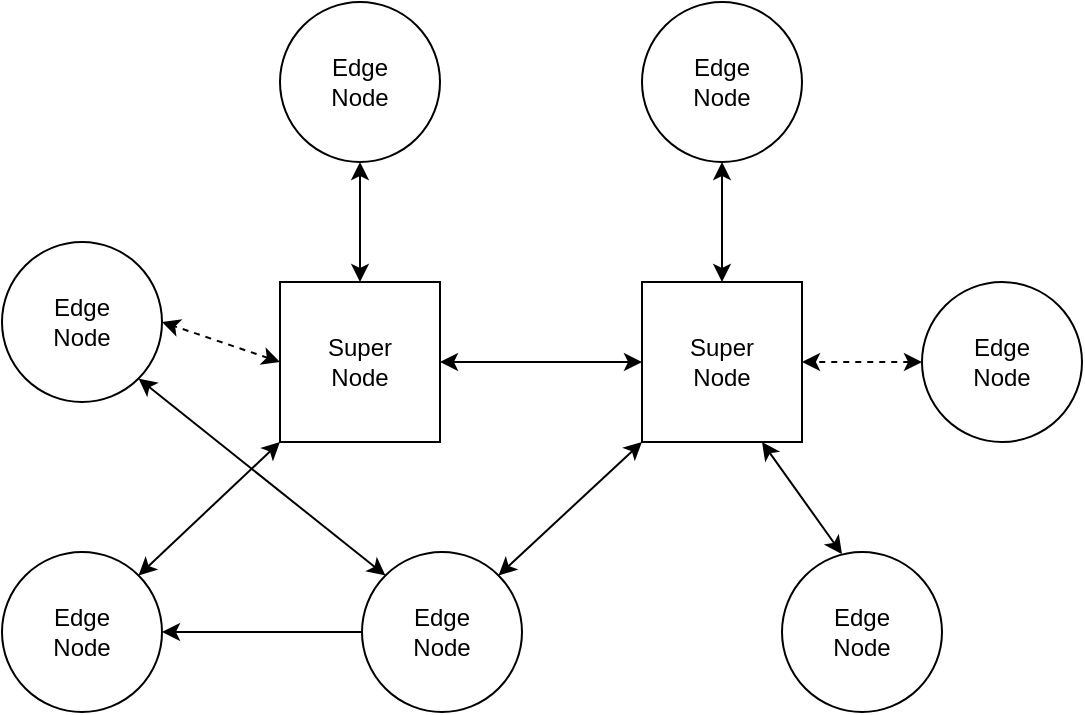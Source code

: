 <mxfile version="14.6.13" type="device" pages="2"><diagram id="zYNJQ27lKA_VYmWwZ2oJ" name="第 1 页"><mxGraphModel dx="1106" dy="892" grid="1" gridSize="10" guides="1" tooltips="1" connect="1" arrows="1" fold="1" page="1" pageScale="1" pageWidth="827" pageHeight="1169" math="0" shadow="0"><root><mxCell id="0"/><mxCell id="1" parent="0"/><mxCell id="VFXgvoRU5-sh-hMKFMM4-4" style="edgeStyle=orthogonalEdgeStyle;rounded=0;orthogonalLoop=1;jettySize=auto;html=1;exitX=0.5;exitY=1;exitDx=0;exitDy=0;entryX=0.5;entryY=0;entryDx=0;entryDy=0;startArrow=classic;startFill=1;" edge="1" parent="1" source="VFXgvoRU5-sh-hMKFMM4-1" target="VFXgvoRU5-sh-hMKFMM4-2"><mxGeometry relative="1" as="geometry"/></mxCell><mxCell id="VFXgvoRU5-sh-hMKFMM4-1" value="Edge&lt;br&gt;Node" style="ellipse;whiteSpace=wrap;html=1;aspect=fixed;" vertex="1" parent="1"><mxGeometry x="259" y="270" width="80" height="80" as="geometry"/></mxCell><mxCell id="VFXgvoRU5-sh-hMKFMM4-13" style="rounded=0;orthogonalLoop=1;jettySize=auto;html=1;exitX=0;exitY=0.5;exitDx=0;exitDy=0;entryX=1;entryY=0.5;entryDx=0;entryDy=0;startArrow=classic;startFill=1;dashed=1;" edge="1" parent="1" source="VFXgvoRU5-sh-hMKFMM4-2" target="VFXgvoRU5-sh-hMKFMM4-8"><mxGeometry relative="1" as="geometry"/></mxCell><mxCell id="VFXgvoRU5-sh-hMKFMM4-15" style="edgeStyle=none;rounded=0;orthogonalLoop=1;jettySize=auto;html=1;exitX=0;exitY=1;exitDx=0;exitDy=0;entryX=1;entryY=0;entryDx=0;entryDy=0;startArrow=classic;startFill=1;" edge="1" parent="1" source="VFXgvoRU5-sh-hMKFMM4-2" target="VFXgvoRU5-sh-hMKFMM4-9"><mxGeometry relative="1" as="geometry"/></mxCell><mxCell id="VFXgvoRU5-sh-hMKFMM4-2" value="Super&lt;br&gt;Node" style="whiteSpace=wrap;html=1;aspect=fixed;" vertex="1" parent="1"><mxGeometry x="259" y="410" width="80" height="80" as="geometry"/></mxCell><mxCell id="VFXgvoRU5-sh-hMKFMM4-5" style="edgeStyle=orthogonalEdgeStyle;rounded=0;orthogonalLoop=1;jettySize=auto;html=1;exitX=0.5;exitY=1;exitDx=0;exitDy=0;entryX=0.5;entryY=0;entryDx=0;entryDy=0;startArrow=classic;startFill=1;" edge="1" parent="1" source="VFXgvoRU5-sh-hMKFMM4-6" target="VFXgvoRU5-sh-hMKFMM4-7"><mxGeometry relative="1" as="geometry"/></mxCell><mxCell id="VFXgvoRU5-sh-hMKFMM4-6" value="Edge&lt;br&gt;Node" style="ellipse;whiteSpace=wrap;html=1;aspect=fixed;" vertex="1" parent="1"><mxGeometry x="440" y="270" width="80" height="80" as="geometry"/></mxCell><mxCell id="VFXgvoRU5-sh-hMKFMM4-14" style="edgeStyle=none;rounded=0;orthogonalLoop=1;jettySize=auto;html=1;exitX=0;exitY=0.5;exitDx=0;exitDy=0;entryX=1;entryY=0.5;entryDx=0;entryDy=0;startArrow=classic;startFill=1;" edge="1" parent="1" source="VFXgvoRU5-sh-hMKFMM4-7" target="VFXgvoRU5-sh-hMKFMM4-2"><mxGeometry relative="1" as="geometry"/></mxCell><mxCell id="VFXgvoRU5-sh-hMKFMM4-7" value="Super&lt;br&gt;Node" style="whiteSpace=wrap;html=1;aspect=fixed;" vertex="1" parent="1"><mxGeometry x="440" y="410" width="80" height="80" as="geometry"/></mxCell><mxCell id="VFXgvoRU5-sh-hMKFMM4-16" style="edgeStyle=none;rounded=0;orthogonalLoop=1;jettySize=auto;html=1;exitX=1;exitY=1;exitDx=0;exitDy=0;entryX=0;entryY=0;entryDx=0;entryDy=0;startArrow=classic;startFill=1;" edge="1" parent="1" source="VFXgvoRU5-sh-hMKFMM4-8" target="VFXgvoRU5-sh-hMKFMM4-10"><mxGeometry relative="1" as="geometry"/></mxCell><mxCell id="VFXgvoRU5-sh-hMKFMM4-8" value="Edge&lt;br&gt;Node" style="ellipse;whiteSpace=wrap;html=1;aspect=fixed;" vertex="1" parent="1"><mxGeometry x="120" y="390" width="80" height="80" as="geometry"/></mxCell><mxCell id="VFXgvoRU5-sh-hMKFMM4-9" value="Edge&lt;br&gt;Node" style="ellipse;whiteSpace=wrap;html=1;aspect=fixed;" vertex="1" parent="1"><mxGeometry x="120" y="545" width="80" height="80" as="geometry"/></mxCell><mxCell id="VFXgvoRU5-sh-hMKFMM4-17" style="edgeStyle=none;rounded=0;orthogonalLoop=1;jettySize=auto;html=1;exitX=0;exitY=0.5;exitDx=0;exitDy=0;entryX=1;entryY=0.5;entryDx=0;entryDy=0;startArrow=none;startFill=0;endArrow=classic;endFill=1;" edge="1" parent="1" source="VFXgvoRU5-sh-hMKFMM4-10" target="VFXgvoRU5-sh-hMKFMM4-9"><mxGeometry relative="1" as="geometry"/></mxCell><mxCell id="VFXgvoRU5-sh-hMKFMM4-18" style="edgeStyle=none;rounded=0;orthogonalLoop=1;jettySize=auto;html=1;exitX=1;exitY=0;exitDx=0;exitDy=0;entryX=0;entryY=1;entryDx=0;entryDy=0;startArrow=classic;startFill=1;" edge="1" parent="1" source="VFXgvoRU5-sh-hMKFMM4-10" target="VFXgvoRU5-sh-hMKFMM4-7"><mxGeometry relative="1" as="geometry"/></mxCell><mxCell id="VFXgvoRU5-sh-hMKFMM4-10" value="Edge&lt;br&gt;Node" style="ellipse;whiteSpace=wrap;html=1;aspect=fixed;" vertex="1" parent="1"><mxGeometry x="300" y="545" width="80" height="80" as="geometry"/></mxCell><mxCell id="VFXgvoRU5-sh-hMKFMM4-19" style="edgeStyle=none;rounded=0;orthogonalLoop=1;jettySize=auto;html=1;exitX=0.375;exitY=0.013;exitDx=0;exitDy=0;entryX=0.75;entryY=1;entryDx=0;entryDy=0;startArrow=classic;startFill=1;exitPerimeter=0;" edge="1" parent="1" source="VFXgvoRU5-sh-hMKFMM4-11" target="VFXgvoRU5-sh-hMKFMM4-7"><mxGeometry relative="1" as="geometry"/></mxCell><mxCell id="VFXgvoRU5-sh-hMKFMM4-11" value="Edge&lt;br&gt;Node" style="ellipse;whiteSpace=wrap;html=1;aspect=fixed;" vertex="1" parent="1"><mxGeometry x="510" y="545" width="80" height="80" as="geometry"/></mxCell><mxCell id="VFXgvoRU5-sh-hMKFMM4-20" style="edgeStyle=none;rounded=0;orthogonalLoop=1;jettySize=auto;html=1;exitX=0;exitY=0.5;exitDx=0;exitDy=0;entryX=1;entryY=0.5;entryDx=0;entryDy=0;dashed=1;startArrow=classic;startFill=1;" edge="1" parent="1" source="VFXgvoRU5-sh-hMKFMM4-12" target="VFXgvoRU5-sh-hMKFMM4-7"><mxGeometry relative="1" as="geometry"/></mxCell><mxCell id="VFXgvoRU5-sh-hMKFMM4-12" value="Edge&lt;br&gt;Node" style="ellipse;whiteSpace=wrap;html=1;aspect=fixed;" vertex="1" parent="1"><mxGeometry x="580" y="410" width="80" height="80" as="geometry"/></mxCell></root></mxGraphModel></diagram><diagram id="WA4iKvlm04rZoWGVz-5F" name="第 2 页"><mxGraphModel dx="1106" dy="892" grid="1" gridSize="10" guides="1" tooltips="1" connect="1" arrows="1" fold="1" page="1" pageScale="1" pageWidth="827" pageHeight="1169" math="0" shadow="0"><root><mxCell id="eJc5iWGlIHbkjzAc9TlG-0"/><mxCell id="eJc5iWGlIHbkjzAc9TlG-1" parent="eJc5iWGlIHbkjzAc9TlG-0"/><mxCell id="eJc5iWGlIHbkjzAc9TlG-2" value="" style="rounded=0;whiteSpace=wrap;html=1;" vertex="1" parent="eJc5iWGlIHbkjzAc9TlG-1"><mxGeometry x="190" y="200" width="120" height="60" as="geometry"/></mxCell><mxCell id="eJc5iWGlIHbkjzAc9TlG-3" value="n2n&lt;br&gt;Edge" style="rounded=1;whiteSpace=wrap;html=1;" vertex="1" parent="eJc5iWGlIHbkjzAc9TlG-1"><mxGeometry x="205" y="210" width="90" height="40" as="geometry"/></mxCell><mxCell id="eJc5iWGlIHbkjzAc9TlG-4" value="" style="rounded=0;whiteSpace=wrap;html=1;" vertex="1" parent="eJc5iWGlIHbkjzAc9TlG-1"><mxGeometry x="190" y="260" width="120" height="60" as="geometry"/></mxCell><mxCell id="eJc5iWGlIHbkjzAc9TlG-5" value="tap0&lt;br&gt;1.2.3.4" style="ellipse;whiteSpace=wrap;html=1;aspect=fixed;" vertex="1" parent="eJc5iWGlIHbkjzAc9TlG-1"><mxGeometry x="225" y="265" width="50" height="50" as="geometry"/></mxCell><mxCell id="eJc5iWGlIHbkjzAc9TlG-6" value="User Space" style="text;html=1;strokeColor=none;fillColor=none;align=center;verticalAlign=middle;whiteSpace=wrap;rounded=0;rotation=-90;" vertex="1" parent="eJc5iWGlIHbkjzAc9TlG-1"><mxGeometry x="135" y="220" width="70" height="20" as="geometry"/></mxCell><mxCell id="eJc5iWGlIHbkjzAc9TlG-7" value="Kernel" style="text;html=1;strokeColor=none;fillColor=none;align=center;verticalAlign=middle;whiteSpace=wrap;rounded=0;rotation=-90;" vertex="1" parent="eJc5iWGlIHbkjzAc9TlG-1"><mxGeometry x="147.5" y="282.5" width="45" height="20" as="geometry"/></mxCell><mxCell id="eJc5iWGlIHbkjzAc9TlG-8" value="Host A (192.168.0.1)" style="text;html=1;strokeColor=none;fillColor=none;align=center;verticalAlign=middle;whiteSpace=wrap;rounded=0;" vertex="1" parent="eJc5iWGlIHbkjzAc9TlG-1"><mxGeometry x="190" y="180" width="120" height="20" as="geometry"/></mxCell><mxCell id="eJc5iWGlIHbkjzAc9TlG-9" value="" style="rounded=0;whiteSpace=wrap;html=1;" vertex="1" parent="eJc5iWGlIHbkjzAc9TlG-1"><mxGeometry x="440" y="200" width="120" height="60" as="geometry"/></mxCell><mxCell id="eJc5iWGlIHbkjzAc9TlG-14" style="edgeStyle=none;rounded=0;orthogonalLoop=1;jettySize=auto;html=1;exitX=0;exitY=0.5;exitDx=0;exitDy=0;entryX=1;entryY=0.5;entryDx=0;entryDy=0;startArrow=classic;startFill=1;endArrow=classic;endFill=1;" edge="1" parent="eJc5iWGlIHbkjzAc9TlG-1" source="eJc5iWGlIHbkjzAc9TlG-10" target="eJc5iWGlIHbkjzAc9TlG-3"><mxGeometry relative="1" as="geometry"/></mxCell><mxCell id="eJc5iWGlIHbkjzAc9TlG-17" value="UDP Tunnel" style="edgeLabel;html=1;align=center;verticalAlign=middle;resizable=0;points=[];" vertex="1" connectable="0" parent="eJc5iWGlIHbkjzAc9TlG-14"><mxGeometry x="0.263" y="-1" relative="1" as="geometry"><mxPoint as="offset"/></mxGeometry></mxCell><mxCell id="eJc5iWGlIHbkjzAc9TlG-10" value="n2n&lt;br&gt;Edge" style="rounded=1;whiteSpace=wrap;html=1;" vertex="1" parent="eJc5iWGlIHbkjzAc9TlG-1"><mxGeometry x="455" y="210" width="90" height="40" as="geometry"/></mxCell><mxCell id="eJc5iWGlIHbkjzAc9TlG-11" value="" style="rounded=0;whiteSpace=wrap;html=1;" vertex="1" parent="eJc5iWGlIHbkjzAc9TlG-1"><mxGeometry x="440" y="260" width="120" height="60" as="geometry"/></mxCell><mxCell id="eJc5iWGlIHbkjzAc9TlG-16" style="edgeStyle=none;rounded=0;orthogonalLoop=1;jettySize=auto;html=1;exitX=0;exitY=0.5;exitDx=0;exitDy=0;entryX=1;entryY=0.5;entryDx=0;entryDy=0;dashed=1;startArrow=classic;startFill=1;endArrow=classic;endFill=1;" edge="1" parent="eJc5iWGlIHbkjzAc9TlG-1" source="eJc5iWGlIHbkjzAc9TlG-12" target="eJc5iWGlIHbkjzAc9TlG-5"><mxGeometry relative="1" as="geometry"/></mxCell><mxCell id="eJc5iWGlIHbkjzAc9TlG-12" value="tap0&lt;br&gt;1.2.3.5" style="ellipse;whiteSpace=wrap;html=1;aspect=fixed;" vertex="1" parent="eJc5iWGlIHbkjzAc9TlG-1"><mxGeometry x="475" y="265" width="50" height="50" as="geometry"/></mxCell><mxCell id="eJc5iWGlIHbkjzAc9TlG-13" value="Host A (192.168.0.2)" style="text;html=1;strokeColor=none;fillColor=none;align=center;verticalAlign=middle;whiteSpace=wrap;rounded=0;" vertex="1" parent="eJc5iWGlIHbkjzAc9TlG-1"><mxGeometry x="440" y="180" width="120" height="20" as="geometry"/></mxCell></root></mxGraphModel></diagram></mxfile>